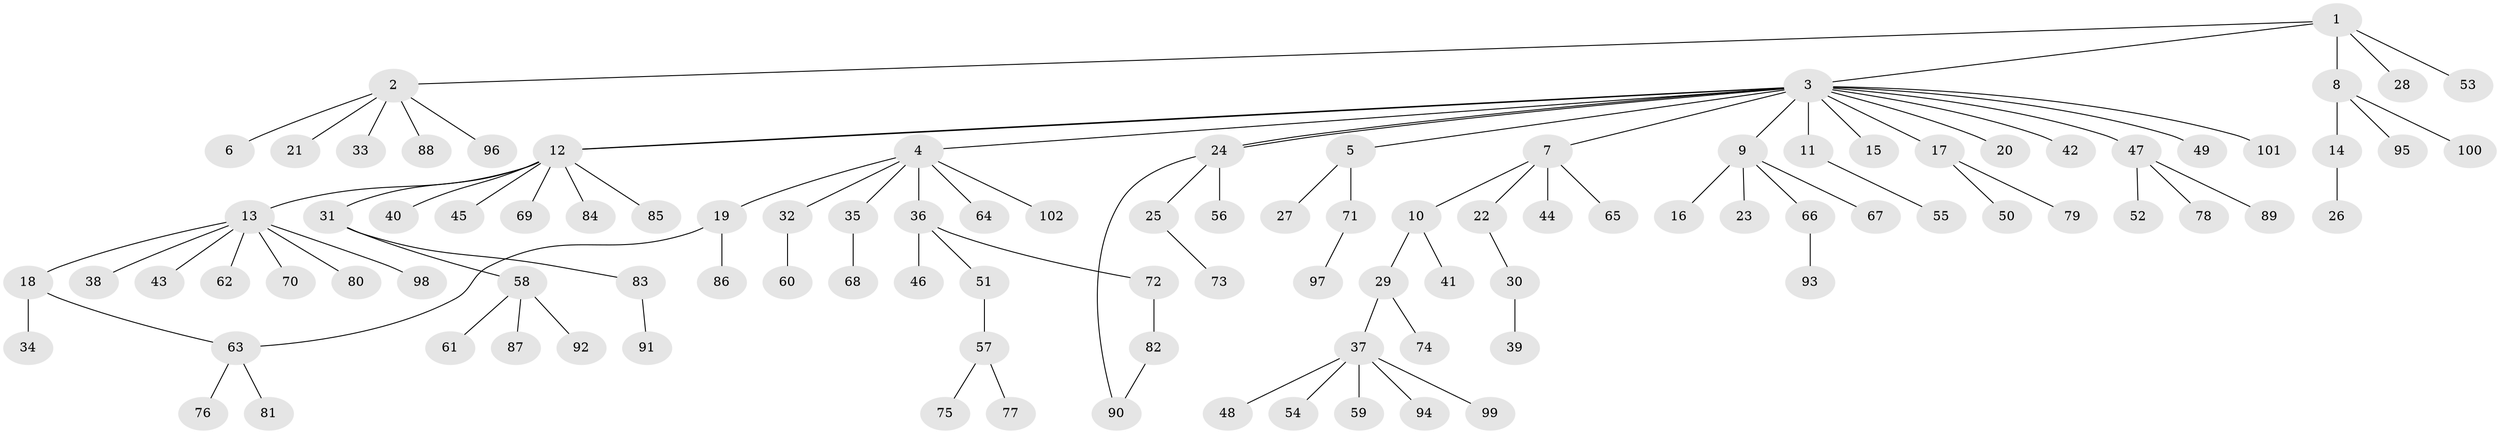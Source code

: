 // Generated by graph-tools (version 1.1) at 2025/14/03/09/25 04:14:38]
// undirected, 102 vertices, 105 edges
graph export_dot {
graph [start="1"]
  node [color=gray90,style=filled];
  1;
  2;
  3;
  4;
  5;
  6;
  7;
  8;
  9;
  10;
  11;
  12;
  13;
  14;
  15;
  16;
  17;
  18;
  19;
  20;
  21;
  22;
  23;
  24;
  25;
  26;
  27;
  28;
  29;
  30;
  31;
  32;
  33;
  34;
  35;
  36;
  37;
  38;
  39;
  40;
  41;
  42;
  43;
  44;
  45;
  46;
  47;
  48;
  49;
  50;
  51;
  52;
  53;
  54;
  55;
  56;
  57;
  58;
  59;
  60;
  61;
  62;
  63;
  64;
  65;
  66;
  67;
  68;
  69;
  70;
  71;
  72;
  73;
  74;
  75;
  76;
  77;
  78;
  79;
  80;
  81;
  82;
  83;
  84;
  85;
  86;
  87;
  88;
  89;
  90;
  91;
  92;
  93;
  94;
  95;
  96;
  97;
  98;
  99;
  100;
  101;
  102;
  1 -- 2;
  1 -- 3;
  1 -- 8;
  1 -- 28;
  1 -- 53;
  2 -- 6;
  2 -- 21;
  2 -- 33;
  2 -- 88;
  2 -- 96;
  3 -- 4;
  3 -- 5;
  3 -- 7;
  3 -- 9;
  3 -- 11;
  3 -- 12;
  3 -- 12;
  3 -- 15;
  3 -- 17;
  3 -- 20;
  3 -- 24;
  3 -- 24;
  3 -- 42;
  3 -- 47;
  3 -- 49;
  3 -- 101;
  4 -- 19;
  4 -- 32;
  4 -- 35;
  4 -- 36;
  4 -- 64;
  4 -- 102;
  5 -- 27;
  5 -- 71;
  7 -- 10;
  7 -- 22;
  7 -- 44;
  7 -- 65;
  8 -- 14;
  8 -- 95;
  8 -- 100;
  9 -- 16;
  9 -- 23;
  9 -- 66;
  9 -- 67;
  10 -- 29;
  10 -- 41;
  11 -- 55;
  12 -- 13;
  12 -- 31;
  12 -- 40;
  12 -- 45;
  12 -- 69;
  12 -- 84;
  12 -- 85;
  13 -- 18;
  13 -- 38;
  13 -- 43;
  13 -- 62;
  13 -- 70;
  13 -- 80;
  13 -- 98;
  14 -- 26;
  17 -- 50;
  17 -- 79;
  18 -- 34;
  18 -- 63;
  19 -- 63;
  19 -- 86;
  22 -- 30;
  24 -- 25;
  24 -- 56;
  24 -- 90;
  25 -- 73;
  29 -- 37;
  29 -- 74;
  30 -- 39;
  31 -- 58;
  31 -- 83;
  32 -- 60;
  35 -- 68;
  36 -- 46;
  36 -- 51;
  36 -- 72;
  37 -- 48;
  37 -- 54;
  37 -- 59;
  37 -- 94;
  37 -- 99;
  47 -- 52;
  47 -- 78;
  47 -- 89;
  51 -- 57;
  57 -- 75;
  57 -- 77;
  58 -- 61;
  58 -- 87;
  58 -- 92;
  63 -- 76;
  63 -- 81;
  66 -- 93;
  71 -- 97;
  72 -- 82;
  82 -- 90;
  83 -- 91;
}
